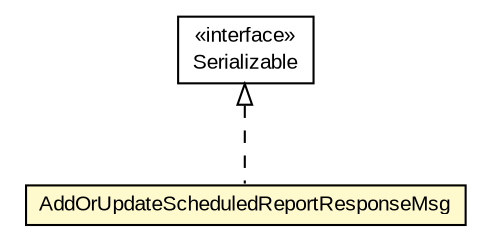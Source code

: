 #!/usr/local/bin/dot
#
# Class diagram 
# Generated by UMLGraph version R5_6-24-gf6e263 (http://www.umlgraph.org/)
#

digraph G {
	edge [fontname="arial",fontsize=10,labelfontname="arial",labelfontsize=10];
	node [fontname="arial",fontsize=10,shape=plaintext];
	nodesep=0.25;
	ranksep=0.5;
	// org.miloss.fgsms.services.interfaces.automatedreportingservice.AddOrUpdateScheduledReportResponseMsg
	c111352 [label=<<table title="org.miloss.fgsms.services.interfaces.automatedreportingservice.AddOrUpdateScheduledReportResponseMsg" border="0" cellborder="1" cellspacing="0" cellpadding="2" port="p" bgcolor="lemonChiffon" href="./AddOrUpdateScheduledReportResponseMsg.html">
		<tr><td><table border="0" cellspacing="0" cellpadding="1">
<tr><td align="center" balign="center"> AddOrUpdateScheduledReportResponseMsg </td></tr>
		</table></td></tr>
		</table>>, URL="./AddOrUpdateScheduledReportResponseMsg.html", fontname="arial", fontcolor="black", fontsize=10.0];
	//org.miloss.fgsms.services.interfaces.automatedreportingservice.AddOrUpdateScheduledReportResponseMsg implements java.io.Serializable
	c112316:p -> c111352:p [dir=back,arrowtail=empty,style=dashed];
	// java.io.Serializable
	c112316 [label=<<table title="java.io.Serializable" border="0" cellborder="1" cellspacing="0" cellpadding="2" port="p" href="http://java.sun.com/j2se/1.4.2/docs/api/java/io/Serializable.html">
		<tr><td><table border="0" cellspacing="0" cellpadding="1">
<tr><td align="center" balign="center"> &#171;interface&#187; </td></tr>
<tr><td align="center" balign="center"> Serializable </td></tr>
		</table></td></tr>
		</table>>, URL="http://java.sun.com/j2se/1.4.2/docs/api/java/io/Serializable.html", fontname="arial", fontcolor="black", fontsize=10.0];
}

